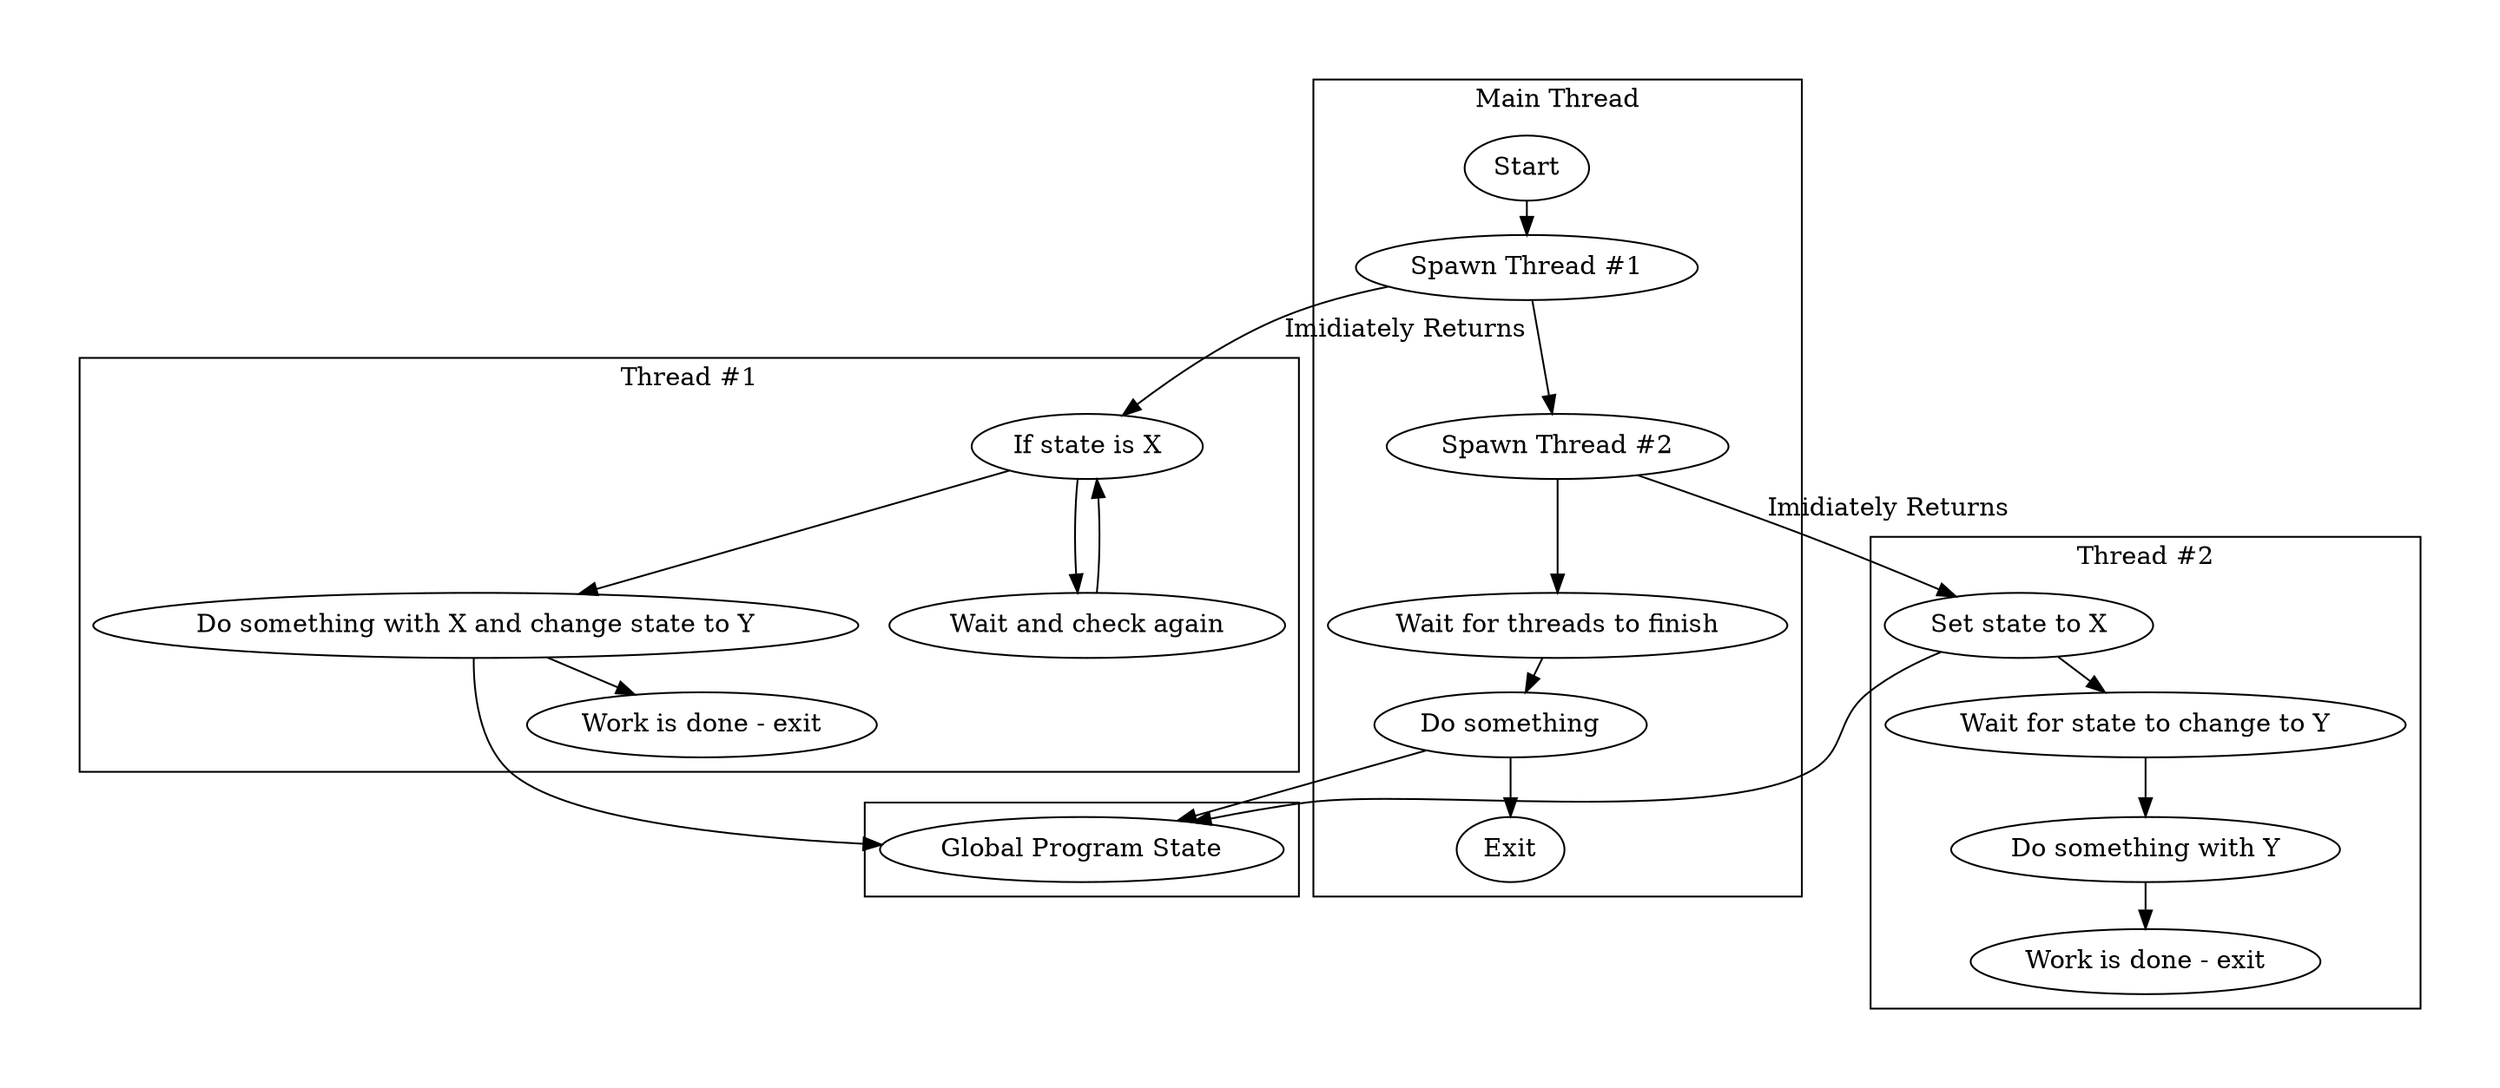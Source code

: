 digraph G {
    graph[pad="0.5" nodesep="0.25", ranksep="0.25"]
    subgraph cluster0 {
        state[label="Global Program State"]
    }

    subgraph cluster1 {
        label="Main Thread"
        start[label="Start"]
        spawn1[label="Spawn Thread #1"]
        spawn2[label="Spawn Thread #2"]
        join[label="Wait for threads to finish"]
        dosomething[label="Do something"]
        end[label="Exit"]

        start -> spawn1
        spawn1 -> spawn2
        spawn2 -> join
        join -> dosomething
        dosomething -> state
        dosomething -> end
    }

    spawn1 -> cond1[label="Imidiately Returns"]
    spawn2 -> setstate[label="Imidiately Returns"]

    subgraph cluster2 {
        label="Thread #1"
        cond1[label="If state is X"]
        condhold1[label="Do something with X and change state to Y"]
        condfail1[label="Wait and check again"]
        exitthread1[label="Work is done - exit"]

        cond1 -> condhold1
        condhold1 -> state
        cond1 -> condfail1
        condfail1 -> cond1
        condhold1 -> exitthread1
    }

    subgraph cluster3 {
        label="Thread #2"
        setstate[label="Set state to X"]
        wait2[label="Wait for state to change to Y"]
        body2[label="Do something with Y"]
        exitthread2[label="Work is done - exit"]

        setstate -> wait2
        setstate -> state
        wait2 -> body2
        body2 -> exitthread2
    }
}
